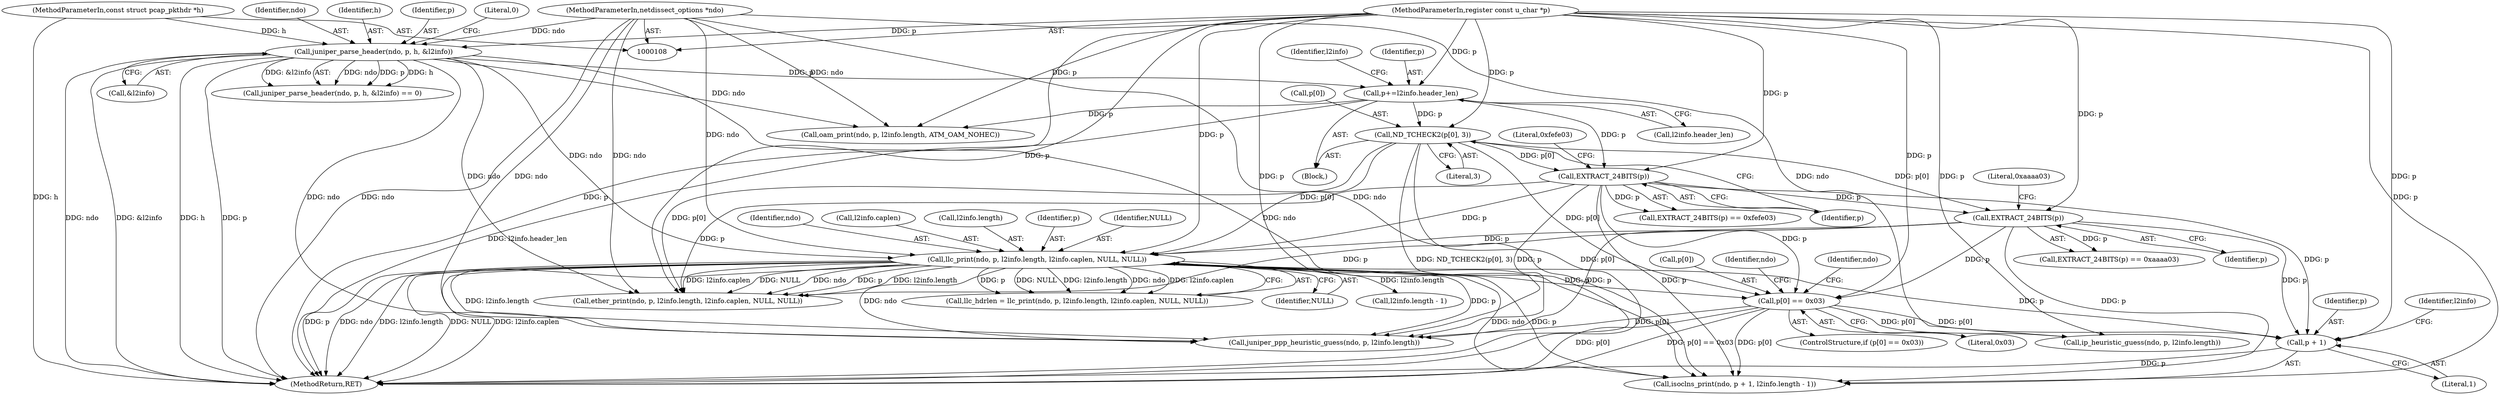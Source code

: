 digraph "0_tcpdump_b534e304568585707c4a92422aeca25cf908ff02_0@pointer" {
"1000233" [label="(Call,p + 1)"];
"1000176" [label="(Call,llc_print(ndo, p, l2info.length, l2info.caplen, NULL, NULL))"];
"1000122" [label="(Call,juniper_parse_header(ndo, p, h, &l2info))"];
"1000109" [label="(MethodParameterIn,netdissect_options *ndo)"];
"1000111" [label="(MethodParameterIn,register const u_char *p)"];
"1000110" [label="(MethodParameterIn,const struct pcap_pkthdr *h)"];
"1000158" [label="(Call,ND_TCHECK2(p[0], 3))"];
"1000133" [label="(Call,p+=l2info.header_len)"];
"1000166" [label="(Call,EXTRACT_24BITS(p))"];
"1000170" [label="(Call,EXTRACT_24BITS(p))"];
"1000225" [label="(Call,p[0] == 0x03)"];
"1000233" [label="(Call,p + 1)"];
"1000111" [label="(MethodParameterIn,register const u_char *p)"];
"1000165" [label="(Call,EXTRACT_24BITS(p) == 0xfefe03)"];
"1000174" [label="(Call,llc_hdrlen = llc_print(ndo, p, l2info.length, l2info.caplen, NULL, NULL))"];
"1000260" [label="(Call,ip_heuristic_guess(ndo, p, l2info.length))"];
"1000170" [label="(Call,EXTRACT_24BITS(p))"];
"1000166" [label="(Call,EXTRACT_24BITS(p))"];
"1000135" [label="(Call,l2info.header_len)"];
"1000126" [label="(Call,&l2info)"];
"1000234" [label="(Identifier,p)"];
"1000186" [label="(Identifier,NULL)"];
"1000158" [label="(Call,ND_TCHECK2(p[0], 3))"];
"1000238" [label="(Identifier,l2info)"];
"1000231" [label="(Call,isoclns_print(ndo, p + 1, l2info.length - 1))"];
"1000124" [label="(Identifier,p)"];
"1000248" [label="(Identifier,ndo)"];
"1000172" [label="(Literal,0xaaaa03)"];
"1000178" [label="(Identifier,p)"];
"1000162" [label="(Literal,3)"];
"1000225" [label="(Call,p[0] == 0x03)"];
"1000121" [label="(Call,juniper_parse_header(ndo, p, h, &l2info) == 0)"];
"1000224" [label="(ControlStructure,if (p[0] == 0x03))"];
"1000169" [label="(Call,EXTRACT_24BITS(p) == 0xaaaa03)"];
"1000112" [label="(Block,)"];
"1000159" [label="(Call,p[0])"];
"1000109" [label="(MethodParameterIn,netdissect_options *ndo)"];
"1000185" [label="(Identifier,NULL)"];
"1000122" [label="(Call,juniper_parse_header(ndo, p, h, &l2info))"];
"1000177" [label="(Identifier,ndo)"];
"1000235" [label="(Literal,1)"];
"1000182" [label="(Call,l2info.caplen)"];
"1000128" [label="(Literal,0)"];
"1000167" [label="(Identifier,p)"];
"1000168" [label="(Literal,0xfefe03)"];
"1000171" [label="(Identifier,p)"];
"1000123" [label="(Identifier,ndo)"];
"1000125" [label="(Identifier,h)"];
"1000232" [label="(Identifier,ndo)"];
"1000110" [label="(MethodParameterIn,const struct pcap_pkthdr *h)"];
"1000142" [label="(Identifier,l2info)"];
"1000226" [label="(Call,p[0])"];
"1000133" [label="(Call,p+=l2info.header_len)"];
"1000284" [label="(MethodReturn,RET)"];
"1000147" [label="(Call,oam_print(ndo, p, l2info.length, ATM_OAM_NOHEC))"];
"1000179" [label="(Call,l2info.length)"];
"1000209" [label="(Call,ether_print(ndo, p, l2info.length, l2info.caplen, NULL, NULL))"];
"1000176" [label="(Call,llc_print(ndo, p, l2info.length, l2info.caplen, NULL, NULL))"];
"1000236" [label="(Call,l2info.length - 1)"];
"1000247" [label="(Call,juniper_ppp_heuristic_guess(ndo, p, l2info.length))"];
"1000134" [label="(Identifier,p)"];
"1000229" [label="(Literal,0x03)"];
"1000233" -> "1000231"  [label="AST: "];
"1000233" -> "1000235"  [label="CFG: "];
"1000234" -> "1000233"  [label="AST: "];
"1000235" -> "1000233"  [label="AST: "];
"1000238" -> "1000233"  [label="CFG: "];
"1000233" -> "1000284"  [label="DDG: p"];
"1000176" -> "1000233"  [label="DDG: p"];
"1000225" -> "1000233"  [label="DDG: p[0]"];
"1000166" -> "1000233"  [label="DDG: p"];
"1000170" -> "1000233"  [label="DDG: p"];
"1000111" -> "1000233"  [label="DDG: p"];
"1000176" -> "1000174"  [label="AST: "];
"1000176" -> "1000186"  [label="CFG: "];
"1000177" -> "1000176"  [label="AST: "];
"1000178" -> "1000176"  [label="AST: "];
"1000179" -> "1000176"  [label="AST: "];
"1000182" -> "1000176"  [label="AST: "];
"1000185" -> "1000176"  [label="AST: "];
"1000186" -> "1000176"  [label="AST: "];
"1000174" -> "1000176"  [label="CFG: "];
"1000176" -> "1000284"  [label="DDG: NULL"];
"1000176" -> "1000284"  [label="DDG: l2info.length"];
"1000176" -> "1000284"  [label="DDG: l2info.caplen"];
"1000176" -> "1000284"  [label="DDG: p"];
"1000176" -> "1000284"  [label="DDG: ndo"];
"1000176" -> "1000174"  [label="DDG: p"];
"1000176" -> "1000174"  [label="DDG: NULL"];
"1000176" -> "1000174"  [label="DDG: l2info.length"];
"1000176" -> "1000174"  [label="DDG: ndo"];
"1000176" -> "1000174"  [label="DDG: l2info.caplen"];
"1000122" -> "1000176"  [label="DDG: ndo"];
"1000109" -> "1000176"  [label="DDG: ndo"];
"1000158" -> "1000176"  [label="DDG: p[0]"];
"1000166" -> "1000176"  [label="DDG: p"];
"1000170" -> "1000176"  [label="DDG: p"];
"1000111" -> "1000176"  [label="DDG: p"];
"1000176" -> "1000209"  [label="DDG: ndo"];
"1000176" -> "1000209"  [label="DDG: p"];
"1000176" -> "1000209"  [label="DDG: l2info.length"];
"1000176" -> "1000209"  [label="DDG: l2info.caplen"];
"1000176" -> "1000209"  [label="DDG: NULL"];
"1000176" -> "1000225"  [label="DDG: p"];
"1000176" -> "1000231"  [label="DDG: ndo"];
"1000176" -> "1000231"  [label="DDG: p"];
"1000176" -> "1000236"  [label="DDG: l2info.length"];
"1000176" -> "1000247"  [label="DDG: ndo"];
"1000176" -> "1000247"  [label="DDG: p"];
"1000176" -> "1000247"  [label="DDG: l2info.length"];
"1000122" -> "1000121"  [label="AST: "];
"1000122" -> "1000126"  [label="CFG: "];
"1000123" -> "1000122"  [label="AST: "];
"1000124" -> "1000122"  [label="AST: "];
"1000125" -> "1000122"  [label="AST: "];
"1000126" -> "1000122"  [label="AST: "];
"1000128" -> "1000122"  [label="CFG: "];
"1000122" -> "1000284"  [label="DDG: &l2info"];
"1000122" -> "1000284"  [label="DDG: h"];
"1000122" -> "1000284"  [label="DDG: ndo"];
"1000122" -> "1000284"  [label="DDG: p"];
"1000122" -> "1000121"  [label="DDG: ndo"];
"1000122" -> "1000121"  [label="DDG: p"];
"1000122" -> "1000121"  [label="DDG: h"];
"1000122" -> "1000121"  [label="DDG: &l2info"];
"1000109" -> "1000122"  [label="DDG: ndo"];
"1000111" -> "1000122"  [label="DDG: p"];
"1000110" -> "1000122"  [label="DDG: h"];
"1000122" -> "1000133"  [label="DDG: p"];
"1000122" -> "1000147"  [label="DDG: ndo"];
"1000122" -> "1000209"  [label="DDG: ndo"];
"1000122" -> "1000231"  [label="DDG: ndo"];
"1000122" -> "1000247"  [label="DDG: ndo"];
"1000109" -> "1000108"  [label="AST: "];
"1000109" -> "1000284"  [label="DDG: ndo"];
"1000109" -> "1000147"  [label="DDG: ndo"];
"1000109" -> "1000209"  [label="DDG: ndo"];
"1000109" -> "1000231"  [label="DDG: ndo"];
"1000109" -> "1000247"  [label="DDG: ndo"];
"1000109" -> "1000260"  [label="DDG: ndo"];
"1000111" -> "1000108"  [label="AST: "];
"1000111" -> "1000284"  [label="DDG: p"];
"1000111" -> "1000133"  [label="DDG: p"];
"1000111" -> "1000147"  [label="DDG: p"];
"1000111" -> "1000158"  [label="DDG: p"];
"1000111" -> "1000166"  [label="DDG: p"];
"1000111" -> "1000170"  [label="DDG: p"];
"1000111" -> "1000209"  [label="DDG: p"];
"1000111" -> "1000225"  [label="DDG: p"];
"1000111" -> "1000231"  [label="DDG: p"];
"1000111" -> "1000247"  [label="DDG: p"];
"1000111" -> "1000260"  [label="DDG: p"];
"1000110" -> "1000108"  [label="AST: "];
"1000110" -> "1000284"  [label="DDG: h"];
"1000158" -> "1000112"  [label="AST: "];
"1000158" -> "1000162"  [label="CFG: "];
"1000159" -> "1000158"  [label="AST: "];
"1000162" -> "1000158"  [label="AST: "];
"1000167" -> "1000158"  [label="CFG: "];
"1000158" -> "1000284"  [label="DDG: ND_TCHECK2(p[0], 3)"];
"1000158" -> "1000284"  [label="DDG: p[0]"];
"1000133" -> "1000158"  [label="DDG: p"];
"1000158" -> "1000166"  [label="DDG: p[0]"];
"1000158" -> "1000170"  [label="DDG: p[0]"];
"1000158" -> "1000209"  [label="DDG: p[0]"];
"1000158" -> "1000225"  [label="DDG: p[0]"];
"1000133" -> "1000112"  [label="AST: "];
"1000133" -> "1000135"  [label="CFG: "];
"1000134" -> "1000133"  [label="AST: "];
"1000135" -> "1000133"  [label="AST: "];
"1000142" -> "1000133"  [label="CFG: "];
"1000133" -> "1000284"  [label="DDG: l2info.header_len"];
"1000133" -> "1000147"  [label="DDG: p"];
"1000133" -> "1000166"  [label="DDG: p"];
"1000166" -> "1000165"  [label="AST: "];
"1000166" -> "1000167"  [label="CFG: "];
"1000167" -> "1000166"  [label="AST: "];
"1000168" -> "1000166"  [label="CFG: "];
"1000166" -> "1000165"  [label="DDG: p"];
"1000166" -> "1000170"  [label="DDG: p"];
"1000166" -> "1000209"  [label="DDG: p"];
"1000166" -> "1000225"  [label="DDG: p"];
"1000166" -> "1000231"  [label="DDG: p"];
"1000166" -> "1000247"  [label="DDG: p"];
"1000170" -> "1000169"  [label="AST: "];
"1000170" -> "1000171"  [label="CFG: "];
"1000171" -> "1000170"  [label="AST: "];
"1000172" -> "1000170"  [label="CFG: "];
"1000170" -> "1000169"  [label="DDG: p"];
"1000170" -> "1000209"  [label="DDG: p"];
"1000170" -> "1000225"  [label="DDG: p"];
"1000170" -> "1000231"  [label="DDG: p"];
"1000170" -> "1000247"  [label="DDG: p"];
"1000225" -> "1000224"  [label="AST: "];
"1000225" -> "1000229"  [label="CFG: "];
"1000226" -> "1000225"  [label="AST: "];
"1000229" -> "1000225"  [label="AST: "];
"1000232" -> "1000225"  [label="CFG: "];
"1000248" -> "1000225"  [label="CFG: "];
"1000225" -> "1000284"  [label="DDG: p[0] == 0x03"];
"1000225" -> "1000284"  [label="DDG: p[0]"];
"1000225" -> "1000231"  [label="DDG: p[0]"];
"1000225" -> "1000247"  [label="DDG: p[0]"];
"1000225" -> "1000260"  [label="DDG: p[0]"];
}
